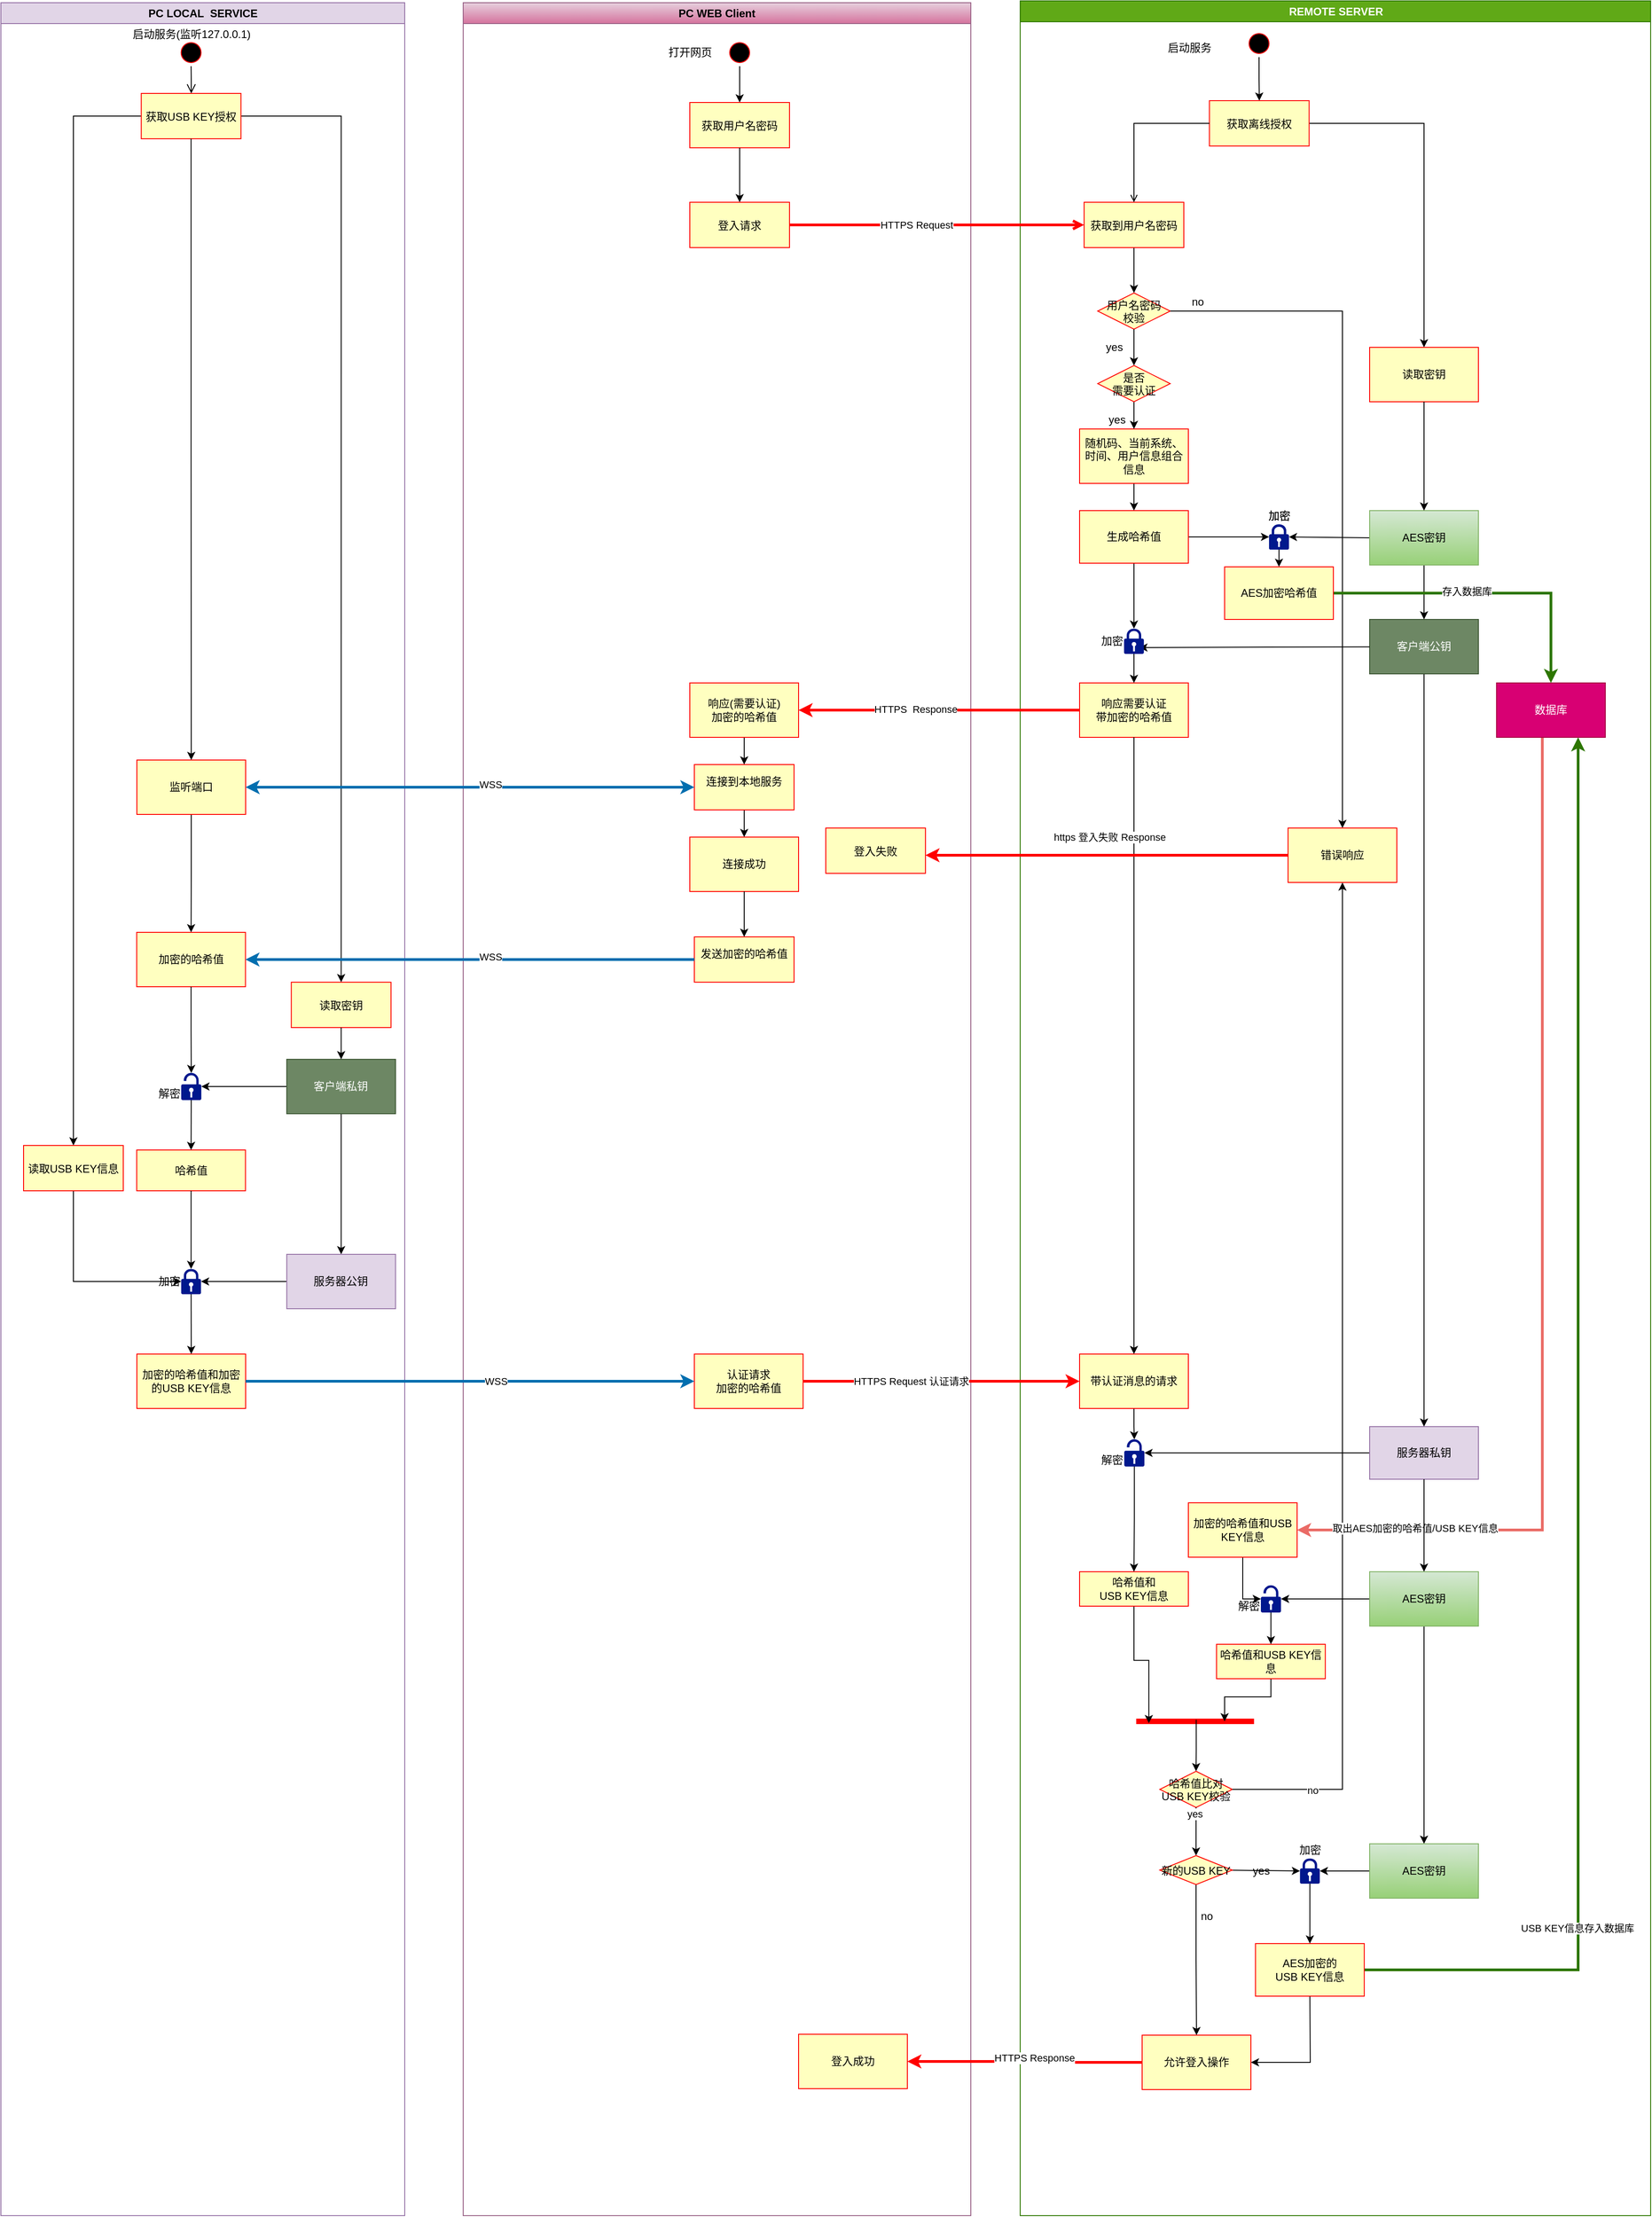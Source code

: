 <mxfile version="14.0.5" type="github">
  <diagram id="prtHgNgQTEPvFCAcTncT" name="Page-1">
    <mxGraphModel dx="2048" dy="633" grid="1" gridSize="10" guides="1" tooltips="1" connect="1" arrows="1" fold="1" page="1" pageScale="1" pageWidth="827" pageHeight="1169" math="0" shadow="0">
      <root>
        <mxCell id="0" />
        <mxCell id="1" parent="0" />
        <mxCell id="YHIsjGvz4RUyZ8e7DIo2-1" value="PC WEB Client" style="swimlane;whiteSpace=wrap;fillColor=#e6d0de;strokeColor=#996185;labelPosition=center;verticalLabelPosition=middle;align=center;verticalAlign=middle;gradientColor=#d5739d;" vertex="1" parent="1">
          <mxGeometry x="-170" y="130" width="560" height="2440" as="geometry" />
        </mxCell>
        <mxCell id="YHIsjGvz4RUyZ8e7DIo2-126" style="edgeStyle=orthogonalEdgeStyle;rounded=0;orthogonalLoop=1;jettySize=auto;html=1;exitX=0.5;exitY=1;exitDx=0;exitDy=0;entryX=0.5;entryY=0;entryDx=0;entryDy=0;" edge="1" parent="YHIsjGvz4RUyZ8e7DIo2-1" source="YHIsjGvz4RUyZ8e7DIo2-2" target="YHIsjGvz4RUyZ8e7DIo2-14">
          <mxGeometry relative="1" as="geometry" />
        </mxCell>
        <mxCell id="YHIsjGvz4RUyZ8e7DIo2-2" value="" style="ellipse;shape=startState;fillColor=#000000;strokeColor=#ff0000;" vertex="1" parent="YHIsjGvz4RUyZ8e7DIo2-1">
          <mxGeometry x="290" y="40" width="30" height="30" as="geometry" />
        </mxCell>
        <mxCell id="YHIsjGvz4RUyZ8e7DIo2-277" style="edgeStyle=orthogonalEdgeStyle;rounded=0;orthogonalLoop=1;jettySize=auto;html=1;exitX=0.5;exitY=1;exitDx=0;exitDy=0;entryX=0.5;entryY=0;entryDx=0;entryDy=0;shadow=0;startArrow=none;startFill=0;fontColor=none;" edge="1" parent="YHIsjGvz4RUyZ8e7DIo2-1" source="YHIsjGvz4RUyZ8e7DIo2-5" target="YHIsjGvz4RUyZ8e7DIo2-276">
          <mxGeometry relative="1" as="geometry" />
        </mxCell>
        <mxCell id="YHIsjGvz4RUyZ8e7DIo2-5" value="连接到本地服务&#xa;" style="fillColor=#FFFFC0;strokeColor=#FF0000;" vertex="1" parent="YHIsjGvz4RUyZ8e7DIo2-1">
          <mxGeometry x="255" y="840" width="110" height="50" as="geometry" />
        </mxCell>
        <mxCell id="YHIsjGvz4RUyZ8e7DIo2-10" value="打开网页" style="text;html=1;align=center;verticalAlign=middle;resizable=0;points=[];autosize=1;" vertex="1" parent="YHIsjGvz4RUyZ8e7DIo2-1">
          <mxGeometry x="220" y="45" width="60" height="20" as="geometry" />
        </mxCell>
        <mxCell id="YHIsjGvz4RUyZ8e7DIo2-14" value="获取用户名密码" style="fillColor=#FFFFC0;strokeColor=#FF0000;" vertex="1" parent="YHIsjGvz4RUyZ8e7DIo2-1">
          <mxGeometry x="250" y="110" width="110" height="50" as="geometry" />
        </mxCell>
        <mxCell id="YHIsjGvz4RUyZ8e7DIo2-15" style="edgeStyle=orthogonalEdgeStyle;rounded=0;orthogonalLoop=1;jettySize=auto;html=1;entryX=0.5;entryY=0;entryDx=0;entryDy=0;startArrow=none;startFill=0;exitX=0.5;exitY=1;exitDx=0;exitDy=0;" edge="1" parent="YHIsjGvz4RUyZ8e7DIo2-1" source="YHIsjGvz4RUyZ8e7DIo2-14" target="YHIsjGvz4RUyZ8e7DIo2-17">
          <mxGeometry relative="1" as="geometry">
            <mxPoint x="305" y="250" as="sourcePoint" />
          </mxGeometry>
        </mxCell>
        <mxCell id="YHIsjGvz4RUyZ8e7DIo2-17" value="登入请求" style="fillColor=#FFFFC0;strokeColor=#FF0000;" vertex="1" parent="YHIsjGvz4RUyZ8e7DIo2-1">
          <mxGeometry x="250" y="220" width="110" height="50" as="geometry" />
        </mxCell>
        <mxCell id="YHIsjGvz4RUyZ8e7DIo2-19" value="登入失败" style="fillColor=#FFFFC0;strokeColor=#FF0000;" vertex="1" parent="YHIsjGvz4RUyZ8e7DIo2-1">
          <mxGeometry x="400" y="910" width="110" height="50" as="geometry" />
        </mxCell>
        <mxCell id="YHIsjGvz4RUyZ8e7DIo2-221" style="edgeStyle=orthogonalEdgeStyle;rounded=0;orthogonalLoop=1;jettySize=auto;html=1;entryX=0.5;entryY=0;entryDx=0;entryDy=0;shadow=0;fontColor=none;" edge="1" parent="YHIsjGvz4RUyZ8e7DIo2-1" source="YHIsjGvz4RUyZ8e7DIo2-20" target="YHIsjGvz4RUyZ8e7DIo2-5">
          <mxGeometry relative="1" as="geometry" />
        </mxCell>
        <mxCell id="YHIsjGvz4RUyZ8e7DIo2-20" value="响应(需要认证)&lt;br&gt;加密的哈希值" style="whiteSpace=wrap;html=1;strokeColor=#ff0000;fillColor=#ffffc0;" vertex="1" parent="YHIsjGvz4RUyZ8e7DIo2-1">
          <mxGeometry x="250" y="750" width="120" height="60" as="geometry" />
        </mxCell>
        <mxCell id="YHIsjGvz4RUyZ8e7DIo2-21" value="认证请求&lt;br&gt;加密的哈希值" style="whiteSpace=wrap;html=1;strokeColor=#ff0000;fillColor=#ffffc0;" vertex="1" parent="YHIsjGvz4RUyZ8e7DIo2-1">
          <mxGeometry x="255" y="1490" width="120" height="60" as="geometry" />
        </mxCell>
        <mxCell id="YHIsjGvz4RUyZ8e7DIo2-276" value="连接成功" style="whiteSpace=wrap;html=1;strokeColor=#ff0000;fillColor=#ffffc0;" vertex="1" parent="YHIsjGvz4RUyZ8e7DIo2-1">
          <mxGeometry x="250.0" y="920" width="120" height="60" as="geometry" />
        </mxCell>
        <mxCell id="YHIsjGvz4RUyZ8e7DIo2-67" value="登入成功" style="whiteSpace=wrap;html=1;strokeColor=#ff0000;fillColor=#ffffc0;" vertex="1" parent="YHIsjGvz4RUyZ8e7DIo2-1">
          <mxGeometry x="370" y="2240" width="120" height="60" as="geometry" />
        </mxCell>
        <mxCell id="YHIsjGvz4RUyZ8e7DIo2-23" value="REMOTE SERVER" style="swimlane;whiteSpace=wrap;fillColor=#60a917;strokeColor=#2D7600;fontColor=#ffffff;" vertex="1" parent="1">
          <mxGeometry x="444.5" y="128" width="695.5" height="2442" as="geometry" />
        </mxCell>
        <mxCell id="YHIsjGvz4RUyZ8e7DIo2-226" style="edgeStyle=orthogonalEdgeStyle;rounded=0;orthogonalLoop=1;jettySize=auto;html=1;shadow=0;fontColor=none;" edge="1" parent="YHIsjGvz4RUyZ8e7DIo2-23" source="YHIsjGvz4RUyZ8e7DIo2-24" target="YHIsjGvz4RUyZ8e7DIo2-27">
          <mxGeometry relative="1" as="geometry" />
        </mxCell>
        <mxCell id="YHIsjGvz4RUyZ8e7DIo2-24" value="" style="ellipse;shape=startState;fillColor=#000000;strokeColor=#ff0000;" vertex="1" parent="YHIsjGvz4RUyZ8e7DIo2-23">
          <mxGeometry x="248.5" y="32" width="30" height="30" as="geometry" />
        </mxCell>
        <mxCell id="YHIsjGvz4RUyZ8e7DIo2-26" style="edgeStyle=orthogonalEdgeStyle;rounded=0;orthogonalLoop=1;jettySize=auto;html=1;entryX=0.5;entryY=0;entryDx=0;entryDy=0;startArrow=none;startFill=0;" edge="1" parent="YHIsjGvz4RUyZ8e7DIo2-23" source="YHIsjGvz4RUyZ8e7DIo2-27" target="YHIsjGvz4RUyZ8e7DIo2-49">
          <mxGeometry relative="1" as="geometry" />
        </mxCell>
        <mxCell id="YHIsjGvz4RUyZ8e7DIo2-27" value="获取离线授权" style="fillColor=#FFFFC0;strokeColor=#FF0000;" vertex="1" parent="YHIsjGvz4RUyZ8e7DIo2-23">
          <mxGeometry x="208.75" y="110" width="110" height="50" as="geometry" />
        </mxCell>
        <mxCell id="YHIsjGvz4RUyZ8e7DIo2-28" style="edgeStyle=orthogonalEdgeStyle;rounded=0;orthogonalLoop=1;jettySize=auto;html=1;exitX=0.5;exitY=1;exitDx=0;exitDy=0;entryX=0.5;entryY=0;entryDx=0;entryDy=0;" edge="1" parent="YHIsjGvz4RUyZ8e7DIo2-23" source="YHIsjGvz4RUyZ8e7DIo2-29" target="YHIsjGvz4RUyZ8e7DIo2-31">
          <mxGeometry relative="1" as="geometry" />
        </mxCell>
        <mxCell id="YHIsjGvz4RUyZ8e7DIo2-29" value="获取到用户名密码" style="fillColor=#FFFFC0;strokeColor=#FF0000;" vertex="1" parent="YHIsjGvz4RUyZ8e7DIo2-23">
          <mxGeometry x="70.5" y="222" width="110" height="50" as="geometry" />
        </mxCell>
        <mxCell id="YHIsjGvz4RUyZ8e7DIo2-30" value="" style="endArrow=open;endFill=1;rounded=0;edgeStyle=orthogonalEdgeStyle;" edge="1" parent="YHIsjGvz4RUyZ8e7DIo2-23" source="YHIsjGvz4RUyZ8e7DIo2-27" target="YHIsjGvz4RUyZ8e7DIo2-29">
          <mxGeometry relative="1" as="geometry" />
        </mxCell>
        <mxCell id="YHIsjGvz4RUyZ8e7DIo2-31" value="用户名密码&#xa;校验" style="rhombus;fillColor=#ffffc0;strokeColor=#ff0000;" vertex="1" parent="YHIsjGvz4RUyZ8e7DIo2-23">
          <mxGeometry x="85.5" y="322" width="80" height="40" as="geometry" />
        </mxCell>
        <mxCell id="YHIsjGvz4RUyZ8e7DIo2-283" style="edgeStyle=orthogonalEdgeStyle;rounded=0;orthogonalLoop=1;jettySize=auto;html=1;entryX=1;entryY=0.5;entryDx=0;entryDy=0;entryPerimeter=0;shadow=0;startArrow=none;startFill=0;fontColor=none;" edge="1" parent="YHIsjGvz4RUyZ8e7DIo2-23" source="YHIsjGvz4RUyZ8e7DIo2-33" target="YHIsjGvz4RUyZ8e7DIo2-158">
          <mxGeometry relative="1" as="geometry" />
        </mxCell>
        <mxCell id="YHIsjGvz4RUyZ8e7DIo2-317" style="edgeStyle=none;rounded=0;orthogonalLoop=1;jettySize=auto;html=1;entryX=0.5;entryY=0;entryDx=0;entryDy=0;shadow=0;" edge="1" parent="YHIsjGvz4RUyZ8e7DIo2-23" source="YHIsjGvz4RUyZ8e7DIo2-391" target="YHIsjGvz4RUyZ8e7DIo2-314">
          <mxGeometry relative="1" as="geometry" />
        </mxCell>
        <mxCell id="YHIsjGvz4RUyZ8e7DIo2-33" value="服务器私钥" style="whiteSpace=wrap;html=1;fillColor=#e1d5e7;strokeColor=#9673a6;" vertex="1" parent="YHIsjGvz4RUyZ8e7DIo2-23">
          <mxGeometry x="385.5" y="1572" width="120" height="58" as="geometry" />
        </mxCell>
        <mxCell id="YHIsjGvz4RUyZ8e7DIo2-35" value="" style="edgeStyle=orthogonalEdgeStyle;rounded=0;orthogonalLoop=1;jettySize=auto;html=1;" edge="1" parent="YHIsjGvz4RUyZ8e7DIo2-23" source="YHIsjGvz4RUyZ8e7DIo2-31" target="YHIsjGvz4RUyZ8e7DIo2-69">
          <mxGeometry relative="1" as="geometry" />
        </mxCell>
        <mxCell id="YHIsjGvz4RUyZ8e7DIo2-36" value="no" style="text;html=1;align=center;verticalAlign=middle;resizable=0;points=[];autosize=1;" vertex="1" parent="YHIsjGvz4RUyZ8e7DIo2-23">
          <mxGeometry x="180.5" y="322" width="30" height="20" as="geometry" />
        </mxCell>
        <mxCell id="YHIsjGvz4RUyZ8e7DIo2-38" value="yes" style="text;html=1;align=center;verticalAlign=middle;resizable=0;points=[];autosize=1;" vertex="1" parent="YHIsjGvz4RUyZ8e7DIo2-23">
          <mxGeometry x="88.5" y="372" width="30" height="20" as="geometry" />
        </mxCell>
        <mxCell id="YHIsjGvz4RUyZ8e7DIo2-40" value="" style="edgeStyle=orthogonalEdgeStyle;rounded=0;orthogonalLoop=1;jettySize=auto;html=1;" edge="1" parent="YHIsjGvz4RUyZ8e7DIo2-23" source="YHIsjGvz4RUyZ8e7DIo2-31" target="YHIsjGvz4RUyZ8e7DIo2-163">
          <mxGeometry relative="1" as="geometry">
            <mxPoint x="573" y="978" as="sourcePoint" />
            <mxPoint x="126" y="402" as="targetPoint" />
          </mxGeometry>
        </mxCell>
        <mxCell id="YHIsjGvz4RUyZ8e7DIo2-42" style="edgeStyle=orthogonalEdgeStyle;rounded=0;orthogonalLoop=1;jettySize=auto;html=1;entryX=0.5;entryY=0;entryDx=0;entryDy=0;startArrow=none;startFill=0;" edge="1" parent="YHIsjGvz4RUyZ8e7DIo2-23" source="YHIsjGvz4RUyZ8e7DIo2-43" target="YHIsjGvz4RUyZ8e7DIo2-128">
          <mxGeometry relative="1" as="geometry">
            <mxPoint x="104.48" y="1094.12" as="targetPoint" />
          </mxGeometry>
        </mxCell>
        <mxCell id="YHIsjGvz4RUyZ8e7DIo2-43" value="随机码、当前系统、时间、用户信息组合信息" style="whiteSpace=wrap;html=1;strokeColor=#ff0000;fillColor=#ffffc0;" vertex="1" parent="YHIsjGvz4RUyZ8e7DIo2-23">
          <mxGeometry x="65.5" y="472" width="120" height="60" as="geometry" />
        </mxCell>
        <mxCell id="YHIsjGvz4RUyZ8e7DIo2-48" style="edgeStyle=orthogonalEdgeStyle;rounded=0;orthogonalLoop=1;jettySize=auto;html=1;startArrow=none;startFill=0;" edge="1" parent="YHIsjGvz4RUyZ8e7DIo2-23" source="YHIsjGvz4RUyZ8e7DIo2-130" target="YHIsjGvz4RUyZ8e7DIo2-33">
          <mxGeometry relative="1" as="geometry" />
        </mxCell>
        <mxCell id="YHIsjGvz4RUyZ8e7DIo2-49" value="读取密钥" style="whiteSpace=wrap;html=1;strokeColor=#ff0000;fillColor=#ffffc0;" vertex="1" parent="YHIsjGvz4RUyZ8e7DIo2-23">
          <mxGeometry x="385.5" y="382" width="120" height="60" as="geometry" />
        </mxCell>
        <mxCell id="YHIsjGvz4RUyZ8e7DIo2-62" value="" style="shape=line;strokeWidth=6;strokeColor=#ff0000;rotation=90;direction=south;" vertex="1" parent="YHIsjGvz4RUyZ8e7DIo2-23">
          <mxGeometry x="185.5" y="1832" width="15" height="130" as="geometry" />
        </mxCell>
        <mxCell id="YHIsjGvz4RUyZ8e7DIo2-63" style="edgeStyle=orthogonalEdgeStyle;rounded=0;orthogonalLoop=1;jettySize=auto;html=1;entryX=0.5;entryY=0;entryDx=0;entryDy=0;startArrow=none;startFill=0;exitX=0.491;exitY=0.614;exitDx=0;exitDy=0;exitPerimeter=0;" edge="1" parent="YHIsjGvz4RUyZ8e7DIo2-23" source="YHIsjGvz4RUyZ8e7DIo2-62" target="YHIsjGvz4RUyZ8e7DIo2-64">
          <mxGeometry relative="1" as="geometry" />
        </mxCell>
        <mxCell id="YHIsjGvz4RUyZ8e7DIo2-64" value="哈希值比对&#xa;USB KEY校验" style="rhombus;fillColor=#ffffc0;strokeColor=#ff0000;" vertex="1" parent="YHIsjGvz4RUyZ8e7DIo2-23">
          <mxGeometry x="154" y="1952" width="80" height="40" as="geometry" />
        </mxCell>
        <mxCell id="YHIsjGvz4RUyZ8e7DIo2-65" value="" style="edgeStyle=orthogonalEdgeStyle;rounded=0;orthogonalLoop=1;jettySize=auto;html=1;startArrow=none;startFill=0;" edge="1" parent="YHIsjGvz4RUyZ8e7DIo2-23" source="YHIsjGvz4RUyZ8e7DIo2-64" target="YHIsjGvz4RUyZ8e7DIo2-400">
          <mxGeometry relative="1" as="geometry">
            <mxPoint x="194" y="2043" as="targetPoint" />
          </mxGeometry>
        </mxCell>
        <mxCell id="YHIsjGvz4RUyZ8e7DIo2-297" value="yes" style="edgeLabel;html=1;align=center;verticalAlign=middle;resizable=0;points=[];fontColor=none;" vertex="1" connectable="0" parent="YHIsjGvz4RUyZ8e7DIo2-65">
          <mxGeometry x="-0.724" y="-2" relative="1" as="geometry">
            <mxPoint y="-1" as="offset" />
          </mxGeometry>
        </mxCell>
        <mxCell id="YHIsjGvz4RUyZ8e7DIo2-299" style="edgeStyle=orthogonalEdgeStyle;rounded=0;orthogonalLoop=1;jettySize=auto;html=1;entryX=0.75;entryY=1;entryDx=0;entryDy=0;shadow=0;startArrow=none;startFill=0;strokeColor=#2D7600;strokeWidth=3;fontColor=none;fillColor=#60a917;exitX=1;exitY=0.5;exitDx=0;exitDy=0;" edge="1" parent="YHIsjGvz4RUyZ8e7DIo2-23" source="YHIsjGvz4RUyZ8e7DIo2-315" target="YHIsjGvz4RUyZ8e7DIo2-289">
          <mxGeometry relative="1" as="geometry">
            <mxPoint x="455.5" y="2002" as="sourcePoint" />
          </mxGeometry>
        </mxCell>
        <mxCell id="YHIsjGvz4RUyZ8e7DIo2-300" value="USB KEY信息存入数据库" style="edgeLabel;html=1;align=center;verticalAlign=middle;resizable=0;points=[];fontColor=none;" vertex="1" connectable="0" parent="YHIsjGvz4RUyZ8e7DIo2-299">
          <mxGeometry x="-0.646" y="1" relative="1" as="geometry">
            <mxPoint as="offset" />
          </mxGeometry>
        </mxCell>
        <mxCell id="YHIsjGvz4RUyZ8e7DIo2-66" value="允许登入操作" style="whiteSpace=wrap;html=1;strokeColor=#ff0000;fillColor=#ffffc0;" vertex="1" parent="YHIsjGvz4RUyZ8e7DIo2-23">
          <mxGeometry x="134.5" y="2243" width="120" height="60" as="geometry" />
        </mxCell>
        <mxCell id="YHIsjGvz4RUyZ8e7DIo2-68" style="edgeStyle=orthogonalEdgeStyle;rounded=0;orthogonalLoop=1;jettySize=auto;html=1;entryX=0.5;entryY=1;entryDx=0;entryDy=0;startArrow=none;startFill=0;exitX=1;exitY=0.5;exitDx=0;exitDy=0;" edge="1" parent="YHIsjGvz4RUyZ8e7DIo2-23" source="YHIsjGvz4RUyZ8e7DIo2-64" target="YHIsjGvz4RUyZ8e7DIo2-69">
          <mxGeometry relative="1" as="geometry" />
        </mxCell>
        <mxCell id="YHIsjGvz4RUyZ8e7DIo2-296" value="no" style="edgeLabel;html=1;align=center;verticalAlign=middle;resizable=0;points=[];fontColor=none;" vertex="1" connectable="0" parent="YHIsjGvz4RUyZ8e7DIo2-68">
          <mxGeometry x="-0.844" y="-1" relative="1" as="geometry">
            <mxPoint x="1" as="offset" />
          </mxGeometry>
        </mxCell>
        <mxCell id="YHIsjGvz4RUyZ8e7DIo2-69" value="错误响应" style="whiteSpace=wrap;html=1;strokeColor=#ff0000;fillColor=#ffffc0;" vertex="1" parent="YHIsjGvz4RUyZ8e7DIo2-23">
          <mxGeometry x="295.5" y="912" width="120" height="60" as="geometry" />
        </mxCell>
        <mxCell id="YHIsjGvz4RUyZ8e7DIo2-133" style="edgeStyle=orthogonalEdgeStyle;rounded=0;orthogonalLoop=1;jettySize=auto;html=1;exitX=0.5;exitY=1;exitDx=0;exitDy=0;entryX=0.5;entryY=0.005;entryDx=0;entryDy=0;entryPerimeter=0;" edge="1" parent="YHIsjGvz4RUyZ8e7DIo2-23" source="YHIsjGvz4RUyZ8e7DIo2-128" target="YHIsjGvz4RUyZ8e7DIo2-159">
          <mxGeometry relative="1" as="geometry">
            <mxPoint x="125.5" y="632" as="targetPoint" />
          </mxGeometry>
        </mxCell>
        <mxCell id="YHIsjGvz4RUyZ8e7DIo2-307" style="edgeStyle=none;rounded=0;orthogonalLoop=1;jettySize=auto;html=1;exitX=1;exitY=0.5;exitDx=0;exitDy=0;entryX=0;entryY=0.5;entryDx=0;entryDy=0;entryPerimeter=0;shadow=0;" edge="1" parent="YHIsjGvz4RUyZ8e7DIo2-23" source="YHIsjGvz4RUyZ8e7DIo2-128" target="YHIsjGvz4RUyZ8e7DIo2-305">
          <mxGeometry relative="1" as="geometry" />
        </mxCell>
        <mxCell id="YHIsjGvz4RUyZ8e7DIo2-128" value="生成哈希值" style="whiteSpace=wrap;html=1;strokeColor=#ff0000;fillColor=#ffffc0;" vertex="1" parent="YHIsjGvz4RUyZ8e7DIo2-23">
          <mxGeometry x="65.5" y="562" width="120" height="58" as="geometry" />
        </mxCell>
        <mxCell id="YHIsjGvz4RUyZ8e7DIo2-129" value="响应需要认证&lt;br&gt;带加密的哈希值" style="whiteSpace=wrap;html=1;strokeColor=#ff0000;fillColor=#ffffc0;" vertex="1" parent="YHIsjGvz4RUyZ8e7DIo2-23">
          <mxGeometry x="65.5" y="752" width="120" height="60" as="geometry" />
        </mxCell>
        <mxCell id="YHIsjGvz4RUyZ8e7DIo2-130" value="客户端公钥" style="whiteSpace=wrap;html=1;strokeColor=#3A5431;fillColor=#6d8764;fontColor=#ffffff;" vertex="1" parent="YHIsjGvz4RUyZ8e7DIo2-23">
          <mxGeometry x="385.5" y="682" width="120" height="60" as="geometry" />
        </mxCell>
        <mxCell id="YHIsjGvz4RUyZ8e7DIo2-131" style="edgeStyle=orthogonalEdgeStyle;rounded=0;orthogonalLoop=1;jettySize=auto;html=1;startArrow=none;startFill=0;" edge="1" parent="YHIsjGvz4RUyZ8e7DIo2-23" source="YHIsjGvz4RUyZ8e7DIo2-303" target="YHIsjGvz4RUyZ8e7DIo2-130">
          <mxGeometry relative="1" as="geometry">
            <mxPoint x="800.5" y="570" as="sourcePoint" />
            <mxPoint x="800.5" y="1130" as="targetPoint" />
          </mxGeometry>
        </mxCell>
        <mxCell id="YHIsjGvz4RUyZ8e7DIo2-146" style="edgeStyle=none;rounded=0;orthogonalLoop=1;jettySize=auto;html=1;entryX=0.5;entryY=0;entryDx=0;entryDy=0;shadow=0;" edge="1" parent="YHIsjGvz4RUyZ8e7DIo2-23" source="YHIsjGvz4RUyZ8e7DIo2-159" target="YHIsjGvz4RUyZ8e7DIo2-129">
          <mxGeometry relative="1" as="geometry">
            <mxPoint x="125.5" y="662" as="sourcePoint" />
          </mxGeometry>
        </mxCell>
        <mxCell id="YHIsjGvz4RUyZ8e7DIo2-134" style="rounded=0;orthogonalLoop=1;jettySize=auto;html=1;entryX=0.77;entryY=0.75;entryDx=0;entryDy=0;entryPerimeter=0;" edge="1" parent="YHIsjGvz4RUyZ8e7DIo2-23" source="YHIsjGvz4RUyZ8e7DIo2-130" target="YHIsjGvz4RUyZ8e7DIo2-159">
          <mxGeometry relative="1" as="geometry">
            <mxPoint x="140.5" y="647" as="targetPoint" />
          </mxGeometry>
        </mxCell>
        <mxCell id="YHIsjGvz4RUyZ8e7DIo2-159" value="加密" style="aspect=fixed;pointerEvents=1;shadow=0;dashed=0;html=1;strokeColor=none;labelPosition=left;verticalLabelPosition=middle;verticalAlign=middle;align=right;fillColor=#00188D;shape=mxgraph.mscae.enterprise.lock" vertex="1" parent="YHIsjGvz4RUyZ8e7DIo2-23">
          <mxGeometry x="114.58" y="692" width="21.84" height="28" as="geometry" />
        </mxCell>
        <mxCell id="YHIsjGvz4RUyZ8e7DIo2-164" style="edgeStyle=none;rounded=0;orthogonalLoop=1;jettySize=auto;html=1;entryX=0.5;entryY=0;entryDx=0;entryDy=0;shadow=0;fontColor=none;" edge="1" parent="YHIsjGvz4RUyZ8e7DIo2-23" source="YHIsjGvz4RUyZ8e7DIo2-163" target="YHIsjGvz4RUyZ8e7DIo2-43">
          <mxGeometry relative="1" as="geometry" />
        </mxCell>
        <mxCell id="YHIsjGvz4RUyZ8e7DIo2-163" value="是否&#xa;需要认证" style="rhombus;fillColor=#ffffc0;strokeColor=#ff0000;" vertex="1" parent="YHIsjGvz4RUyZ8e7DIo2-23">
          <mxGeometry x="85.5" y="402" width="80" height="40" as="geometry" />
        </mxCell>
        <mxCell id="YHIsjGvz4RUyZ8e7DIo2-396" style="edgeStyle=orthogonalEdgeStyle;rounded=0;orthogonalLoop=1;jettySize=auto;html=1;entryX=0.5;entryY=0.005;entryDx=0;entryDy=0;entryPerimeter=0;shadow=0;" edge="1" parent="YHIsjGvz4RUyZ8e7DIo2-23" source="YHIsjGvz4RUyZ8e7DIo2-280" target="YHIsjGvz4RUyZ8e7DIo2-158">
          <mxGeometry relative="1" as="geometry" />
        </mxCell>
        <mxCell id="YHIsjGvz4RUyZ8e7DIo2-280" value="带认证消息的请求" style="whiteSpace=wrap;html=1;strokeColor=#ff0000;fillColor=#ffffc0;" vertex="1" parent="YHIsjGvz4RUyZ8e7DIo2-23">
          <mxGeometry x="65.5" y="1492" width="120" height="60" as="geometry" />
        </mxCell>
        <mxCell id="YHIsjGvz4RUyZ8e7DIo2-281" value="" style="edgeStyle=orthogonalEdgeStyle;rounded=0;orthogonalLoop=1;jettySize=auto;html=1;shadow=0;startArrow=none;startFill=0;fontColor=none;" edge="1" parent="YHIsjGvz4RUyZ8e7DIo2-23" source="YHIsjGvz4RUyZ8e7DIo2-129" target="YHIsjGvz4RUyZ8e7DIo2-280">
          <mxGeometry relative="1" as="geometry" />
        </mxCell>
        <mxCell id="YHIsjGvz4RUyZ8e7DIo2-158" value="&lt;br&gt;解密" style="aspect=fixed;pointerEvents=1;shadow=0;dashed=0;html=1;strokeColor=none;labelPosition=left;verticalLabelPosition=middle;verticalAlign=middle;align=right;fillColor=#00188D;shape=mxgraph.mscae.enterprise.lock_unlocked" vertex="1" parent="YHIsjGvz4RUyZ8e7DIo2-23">
          <mxGeometry x="114.8" y="1586" width="22.2" height="30" as="geometry" />
        </mxCell>
        <mxCell id="YHIsjGvz4RUyZ8e7DIo2-294" style="edgeStyle=orthogonalEdgeStyle;rounded=0;orthogonalLoop=1;jettySize=auto;html=1;entryX=0.893;entryY=0.367;entryDx=0;entryDy=0;entryPerimeter=0;shadow=0;startArrow=none;startFill=0;strokeWidth=1;fontColor=none;" edge="1" parent="YHIsjGvz4RUyZ8e7DIo2-23" source="YHIsjGvz4RUyZ8e7DIo2-287" target="YHIsjGvz4RUyZ8e7DIo2-62">
          <mxGeometry relative="1" as="geometry" />
        </mxCell>
        <mxCell id="YHIsjGvz4RUyZ8e7DIo2-287" value="哈希值和&lt;br&gt;USB KEY信息" style="whiteSpace=wrap;html=1;strokeColor=#ff0000;fillColor=#ffffc0;" vertex="1" parent="YHIsjGvz4RUyZ8e7DIo2-23">
          <mxGeometry x="65.5" y="1732" width="120" height="38" as="geometry" />
        </mxCell>
        <mxCell id="YHIsjGvz4RUyZ8e7DIo2-286" value="" style="edgeStyle=orthogonalEdgeStyle;rounded=0;orthogonalLoop=1;jettySize=auto;html=1;shadow=0;startArrow=none;startFill=0;fontColor=none;entryX=0.5;entryY=0;entryDx=0;entryDy=0;" edge="1" parent="YHIsjGvz4RUyZ8e7DIo2-23" source="YHIsjGvz4RUyZ8e7DIo2-158" target="YHIsjGvz4RUyZ8e7DIo2-287">
          <mxGeometry relative="1" as="geometry">
            <mxPoint x="132.4" y="1751" as="targetPoint" />
          </mxGeometry>
        </mxCell>
        <mxCell id="YHIsjGvz4RUyZ8e7DIo2-292" style="edgeStyle=elbowEdgeStyle;rounded=0;orthogonalLoop=1;jettySize=auto;html=1;shadow=0;startArrow=none;startFill=0;strokeColor=#EA6B66;strokeWidth=3;fontColor=none;entryX=1;entryY=0.5;entryDx=0;entryDy=0;" edge="1" parent="YHIsjGvz4RUyZ8e7DIo2-23" source="YHIsjGvz4RUyZ8e7DIo2-289" target="YHIsjGvz4RUyZ8e7DIo2-59">
          <mxGeometry relative="1" as="geometry">
            <mxPoint x="355.5" y="1686" as="targetPoint" />
            <Array as="points">
              <mxPoint x="576" y="1232" />
            </Array>
          </mxGeometry>
        </mxCell>
        <mxCell id="YHIsjGvz4RUyZ8e7DIo2-293" value="取出AES加密的哈希值/USB KEY信息" style="edgeLabel;html=1;align=center;verticalAlign=middle;resizable=0;points=[];fontColor=none;" vertex="1" connectable="0" parent="YHIsjGvz4RUyZ8e7DIo2-292">
          <mxGeometry x="0.774" y="-2" relative="1" as="geometry">
            <mxPoint as="offset" />
          </mxGeometry>
        </mxCell>
        <mxCell id="YHIsjGvz4RUyZ8e7DIo2-289" value="数据库" style="whiteSpace=wrap;html=1;strokeColor=#A50040;fillColor=#d80073;fontColor=#ffffff;" vertex="1" parent="YHIsjGvz4RUyZ8e7DIo2-23">
          <mxGeometry x="525.5" y="752" width="120" height="60" as="geometry" />
        </mxCell>
        <mxCell id="YHIsjGvz4RUyZ8e7DIo2-288" style="edgeStyle=orthogonalEdgeStyle;rounded=0;orthogonalLoop=1;jettySize=auto;html=1;shadow=0;startArrow=none;startFill=0;fontColor=none;strokeWidth=3;strokeColor=#2D7600;fillColor=#60a917;entryX=0.5;entryY=0;entryDx=0;entryDy=0;exitX=1;exitY=0.5;exitDx=0;exitDy=0;" edge="1" parent="YHIsjGvz4RUyZ8e7DIo2-23" source="YHIsjGvz4RUyZ8e7DIo2-301" target="YHIsjGvz4RUyZ8e7DIo2-289">
          <mxGeometry relative="1" as="geometry">
            <mxPoint x="525.5" y="782" as="targetPoint" />
            <mxPoint x="535.5" y="621" as="sourcePoint" />
          </mxGeometry>
        </mxCell>
        <mxCell id="YHIsjGvz4RUyZ8e7DIo2-290" value="存入数据库" style="edgeLabel;html=1;align=center;verticalAlign=middle;resizable=0;points=[];fontColor=none;" vertex="1" connectable="0" parent="YHIsjGvz4RUyZ8e7DIo2-288">
          <mxGeometry x="-0.135" y="2" relative="1" as="geometry">
            <mxPoint as="offset" />
          </mxGeometry>
        </mxCell>
        <mxCell id="YHIsjGvz4RUyZ8e7DIo2-295" style="edgeStyle=orthogonalEdgeStyle;rounded=0;orthogonalLoop=1;jettySize=auto;html=1;exitX=0.5;exitY=1;exitDx=0;exitDy=0;entryX=0;entryY=0.5;entryDx=0;entryDy=0;entryPerimeter=0;shadow=0;startArrow=none;startFill=0;strokeColor=#000000;strokeWidth=1;fontColor=none;" edge="1" parent="YHIsjGvz4RUyZ8e7DIo2-23" source="YHIsjGvz4RUyZ8e7DIo2-59" target="YHIsjGvz4RUyZ8e7DIo2-393">
          <mxGeometry relative="1" as="geometry" />
        </mxCell>
        <mxCell id="YHIsjGvz4RUyZ8e7DIo2-59" value="加密的哈希值和USB KEY信息" style="whiteSpace=wrap;html=1;strokeColor=#ff0000;fillColor=#ffffc0;" vertex="1" parent="YHIsjGvz4RUyZ8e7DIo2-23">
          <mxGeometry x="185.5" y="1656" width="120" height="60" as="geometry" />
        </mxCell>
        <mxCell id="YHIsjGvz4RUyZ8e7DIo2-301" value="AES加密哈希值" style="whiteSpace=wrap;html=1;strokeColor=#ff0000;fillColor=#ffffc0;" vertex="1" parent="YHIsjGvz4RUyZ8e7DIo2-23">
          <mxGeometry x="225.5" y="624" width="120" height="58" as="geometry" />
        </mxCell>
        <mxCell id="YHIsjGvz4RUyZ8e7DIo2-308" style="edgeStyle=none;rounded=0;orthogonalLoop=1;jettySize=auto;html=1;exitX=0;exitY=0.5;exitDx=0;exitDy=0;entryX=1;entryY=0.5;entryDx=0;entryDy=0;entryPerimeter=0;shadow=0;" edge="1" parent="YHIsjGvz4RUyZ8e7DIo2-23" source="YHIsjGvz4RUyZ8e7DIo2-303" target="YHIsjGvz4RUyZ8e7DIo2-305">
          <mxGeometry relative="1" as="geometry" />
        </mxCell>
        <mxCell id="YHIsjGvz4RUyZ8e7DIo2-303" value="AES密钥" style="whiteSpace=wrap;html=1;strokeColor=#82b366;fillColor=#d5e8d4;gradientColor=#97d077;" vertex="1" parent="YHIsjGvz4RUyZ8e7DIo2-23">
          <mxGeometry x="385.5" y="562" width="120" height="60" as="geometry" />
        </mxCell>
        <mxCell id="YHIsjGvz4RUyZ8e7DIo2-304" style="edgeStyle=orthogonalEdgeStyle;rounded=0;orthogonalLoop=1;jettySize=auto;html=1;startArrow=none;startFill=0;" edge="1" parent="YHIsjGvz4RUyZ8e7DIo2-23" source="YHIsjGvz4RUyZ8e7DIo2-49" target="YHIsjGvz4RUyZ8e7DIo2-303">
          <mxGeometry relative="1" as="geometry">
            <mxPoint x="890" y="570" as="sourcePoint" />
            <mxPoint x="890" y="790" as="targetPoint" />
          </mxGeometry>
        </mxCell>
        <mxCell id="YHIsjGvz4RUyZ8e7DIo2-309" style="edgeStyle=none;rounded=0;orthogonalLoop=1;jettySize=auto;html=1;exitX=0.5;exitY=1;exitDx=0;exitDy=0;exitPerimeter=0;entryX=0.5;entryY=0;entryDx=0;entryDy=0;shadow=0;" edge="1" parent="YHIsjGvz4RUyZ8e7DIo2-23" source="YHIsjGvz4RUyZ8e7DIo2-305" target="YHIsjGvz4RUyZ8e7DIo2-301">
          <mxGeometry relative="1" as="geometry" />
        </mxCell>
        <mxCell id="YHIsjGvz4RUyZ8e7DIo2-305" value="加密" style="aspect=fixed;pointerEvents=1;shadow=0;dashed=0;html=1;strokeColor=none;labelPosition=center;verticalLabelPosition=top;verticalAlign=bottom;align=center;fillColor=#00188D;shape=mxgraph.mscae.enterprise.lock" vertex="1" parent="YHIsjGvz4RUyZ8e7DIo2-23">
          <mxGeometry x="274.58" y="577" width="21.84" height="28" as="geometry" />
        </mxCell>
        <mxCell id="YHIsjGvz4RUyZ8e7DIo2-310" value="AES加密哈希值" style="whiteSpace=wrap;html=1;strokeColor=#ff0000;fillColor=#ffffc0;" vertex="1" parent="YHIsjGvz4RUyZ8e7DIo2-23">
          <mxGeometry x="225.5" y="624" width="120" height="58" as="geometry" />
        </mxCell>
        <mxCell id="YHIsjGvz4RUyZ8e7DIo2-311" value="加密" style="aspect=fixed;pointerEvents=1;shadow=0;dashed=0;html=1;strokeColor=none;labelPosition=center;verticalLabelPosition=top;verticalAlign=bottom;align=center;fillColor=#00188D;shape=mxgraph.mscae.enterprise.lock" vertex="1" parent="YHIsjGvz4RUyZ8e7DIo2-23">
          <mxGeometry x="274.58" y="577" width="21.84" height="28" as="geometry" />
        </mxCell>
        <mxCell id="YHIsjGvz4RUyZ8e7DIo2-312" style="edgeStyle=none;rounded=0;orthogonalLoop=1;jettySize=auto;html=1;exitX=0.875;exitY=0.5;exitDx=0;exitDy=0;entryX=0;entryY=0.5;entryDx=0;entryDy=0;entryPerimeter=0;shadow=0;exitPerimeter=0;" edge="1" parent="YHIsjGvz4RUyZ8e7DIo2-23" source="YHIsjGvz4RUyZ8e7DIo2-400" target="YHIsjGvz4RUyZ8e7DIo2-316">
          <mxGeometry relative="1" as="geometry">
            <mxPoint x="254" y="2062" as="sourcePoint" />
            <mxPoint x="276.83" y="2031" as="targetPoint" />
          </mxGeometry>
        </mxCell>
        <mxCell id="YHIsjGvz4RUyZ8e7DIo2-313" style="edgeStyle=none;rounded=0;orthogonalLoop=1;jettySize=auto;html=1;exitX=0;exitY=0.5;exitDx=0;exitDy=0;entryX=1;entryY=0.5;entryDx=0;entryDy=0;entryPerimeter=0;shadow=0;" edge="1" parent="YHIsjGvz4RUyZ8e7DIo2-23" source="YHIsjGvz4RUyZ8e7DIo2-314" target="YHIsjGvz4RUyZ8e7DIo2-316">
          <mxGeometry relative="1" as="geometry">
            <mxPoint x="298.67" y="2031" as="targetPoint" />
          </mxGeometry>
        </mxCell>
        <mxCell id="YHIsjGvz4RUyZ8e7DIo2-314" value="AES密钥" style="whiteSpace=wrap;html=1;strokeColor=#82b366;fillColor=#d5e8d4;gradientColor=#97d077;" vertex="1" parent="YHIsjGvz4RUyZ8e7DIo2-23">
          <mxGeometry x="385.5" y="2032" width="120" height="60" as="geometry" />
        </mxCell>
        <mxCell id="YHIsjGvz4RUyZ8e7DIo2-389" style="edgeStyle=elbowEdgeStyle;rounded=0;orthogonalLoop=1;jettySize=auto;html=1;entryX=1;entryY=0.5;entryDx=0;entryDy=0;shadow=0;exitX=0.5;exitY=1;exitDx=0;exitDy=0;" edge="1" parent="YHIsjGvz4RUyZ8e7DIo2-23" source="YHIsjGvz4RUyZ8e7DIo2-315" target="YHIsjGvz4RUyZ8e7DIo2-66">
          <mxGeometry relative="1" as="geometry">
            <Array as="points">
              <mxPoint x="320" y="2232" />
            </Array>
          </mxGeometry>
        </mxCell>
        <mxCell id="YHIsjGvz4RUyZ8e7DIo2-315" value="AES加密的&lt;br&gt;USB KEY信息" style="whiteSpace=wrap;html=1;strokeColor=#ff0000;fillColor=#ffffc0;" vertex="1" parent="YHIsjGvz4RUyZ8e7DIo2-23">
          <mxGeometry x="259.58" y="2142" width="120" height="58" as="geometry" />
        </mxCell>
        <mxCell id="YHIsjGvz4RUyZ8e7DIo2-388" style="edgeStyle=none;rounded=0;orthogonalLoop=1;jettySize=auto;html=1;exitX=0.5;exitY=1;exitDx=0;exitDy=0;exitPerimeter=0;entryX=0.5;entryY=0;entryDx=0;entryDy=0;shadow=0;" edge="1" parent="YHIsjGvz4RUyZ8e7DIo2-23" source="YHIsjGvz4RUyZ8e7DIo2-316" target="YHIsjGvz4RUyZ8e7DIo2-315">
          <mxGeometry relative="1" as="geometry" />
        </mxCell>
        <mxCell id="YHIsjGvz4RUyZ8e7DIo2-316" value="加密" style="aspect=fixed;pointerEvents=1;shadow=0;dashed=0;html=1;strokeColor=none;labelPosition=center;verticalLabelPosition=top;verticalAlign=bottom;align=center;fillColor=#00188D;shape=mxgraph.mscae.enterprise.lock" vertex="1" parent="YHIsjGvz4RUyZ8e7DIo2-23">
          <mxGeometry x="308.66" y="2048" width="21.84" height="28" as="geometry" />
        </mxCell>
        <mxCell id="YHIsjGvz4RUyZ8e7DIo2-397" style="edgeStyle=orthogonalEdgeStyle;rounded=0;orthogonalLoop=1;jettySize=auto;html=1;entryX=1;entryY=0.5;entryDx=0;entryDy=0;entryPerimeter=0;shadow=0;" edge="1" parent="YHIsjGvz4RUyZ8e7DIo2-23" source="YHIsjGvz4RUyZ8e7DIo2-391" target="YHIsjGvz4RUyZ8e7DIo2-393">
          <mxGeometry relative="1" as="geometry" />
        </mxCell>
        <mxCell id="YHIsjGvz4RUyZ8e7DIo2-391" value="AES密钥" style="whiteSpace=wrap;html=1;strokeColor=#82b366;fillColor=#d5e8d4;gradientColor=#97d077;" vertex="1" parent="YHIsjGvz4RUyZ8e7DIo2-23">
          <mxGeometry x="385.5" y="1732" width="120" height="60" as="geometry" />
        </mxCell>
        <mxCell id="YHIsjGvz4RUyZ8e7DIo2-392" style="edgeStyle=none;rounded=0;orthogonalLoop=1;jettySize=auto;html=1;entryX=0.5;entryY=0;entryDx=0;entryDy=0;shadow=0;" edge="1" parent="YHIsjGvz4RUyZ8e7DIo2-23" source="YHIsjGvz4RUyZ8e7DIo2-33" target="YHIsjGvz4RUyZ8e7DIo2-391">
          <mxGeometry relative="1" as="geometry">
            <mxPoint x="890" y="1828" as="sourcePoint" />
            <mxPoint x="890" y="2160" as="targetPoint" />
          </mxGeometry>
        </mxCell>
        <mxCell id="YHIsjGvz4RUyZ8e7DIo2-398" style="edgeStyle=orthogonalEdgeStyle;rounded=0;orthogonalLoop=1;jettySize=auto;html=1;entryX=0.5;entryY=0;entryDx=0;entryDy=0;shadow=0;" edge="1" parent="YHIsjGvz4RUyZ8e7DIo2-23" source="YHIsjGvz4RUyZ8e7DIo2-393" target="YHIsjGvz4RUyZ8e7DIo2-395">
          <mxGeometry relative="1" as="geometry" />
        </mxCell>
        <mxCell id="YHIsjGvz4RUyZ8e7DIo2-393" value="&lt;br&gt;解密" style="aspect=fixed;pointerEvents=1;shadow=0;dashed=0;html=1;strokeColor=none;labelPosition=left;verticalLabelPosition=middle;verticalAlign=middle;align=right;fillColor=#00188D;shape=mxgraph.mscae.enterprise.lock_unlocked" vertex="1" parent="YHIsjGvz4RUyZ8e7DIo2-23">
          <mxGeometry x="265.5" y="1747" width="22.2" height="30" as="geometry" />
        </mxCell>
        <mxCell id="YHIsjGvz4RUyZ8e7DIo2-399" style="edgeStyle=orthogonalEdgeStyle;rounded=0;orthogonalLoop=1;jettySize=auto;html=1;entryX=0.25;entryY=0.5;entryDx=0;entryDy=0;entryPerimeter=0;shadow=0;" edge="1" parent="YHIsjGvz4RUyZ8e7DIo2-23" source="YHIsjGvz4RUyZ8e7DIo2-395" target="YHIsjGvz4RUyZ8e7DIo2-62">
          <mxGeometry relative="1" as="geometry" />
        </mxCell>
        <mxCell id="YHIsjGvz4RUyZ8e7DIo2-395" value="哈希值和USB KEY信息" style="whiteSpace=wrap;html=1;strokeColor=#ff0000;fillColor=#ffffc0;" vertex="1" parent="YHIsjGvz4RUyZ8e7DIo2-23">
          <mxGeometry x="216.6" y="1812" width="120" height="38" as="geometry" />
        </mxCell>
        <mxCell id="YHIsjGvz4RUyZ8e7DIo2-402" style="edgeStyle=elbowEdgeStyle;rounded=0;orthogonalLoop=1;jettySize=auto;html=1;shadow=0;elbow=vertical;" edge="1" parent="YHIsjGvz4RUyZ8e7DIo2-23" source="YHIsjGvz4RUyZ8e7DIo2-400" target="YHIsjGvz4RUyZ8e7DIo2-66">
          <mxGeometry relative="1" as="geometry">
            <mxPoint x="196.5" y="2257" as="targetPoint" />
          </mxGeometry>
        </mxCell>
        <mxCell id="YHIsjGvz4RUyZ8e7DIo2-400" value="新的USB KEY" style="rhombus;fillColor=#ffffc0;strokeColor=#ff0000;" vertex="1" parent="YHIsjGvz4RUyZ8e7DIo2-23">
          <mxGeometry x="154" y="2045" width="80" height="32" as="geometry" />
        </mxCell>
        <mxCell id="YHIsjGvz4RUyZ8e7DIo2-71" value="" style="endArrow=open;endFill=1;rounded=0;exitX=1;exitY=0.5;exitDx=0;exitDy=0;entryX=0;entryY=0.5;entryDx=0;entryDy=0;strokeColor=#FF0000;strokeWidth=3;" edge="1" parent="1" source="YHIsjGvz4RUyZ8e7DIo2-17" target="YHIsjGvz4RUyZ8e7DIo2-29">
          <mxGeometry relative="1" as="geometry">
            <mxPoint x="460" y="536" as="targetPoint" />
          </mxGeometry>
        </mxCell>
        <mxCell id="YHIsjGvz4RUyZ8e7DIo2-168" value="HTTPS Request" style="edgeLabel;html=1;align=center;verticalAlign=middle;resizable=0;points=[];fontColor=none;" vertex="1" connectable="0" parent="YHIsjGvz4RUyZ8e7DIo2-71">
          <mxGeometry x="-0.131" relative="1" as="geometry">
            <mxPoint x="-1" as="offset" />
          </mxGeometry>
        </mxCell>
        <mxCell id="YHIsjGvz4RUyZ8e7DIo2-73" style="edgeStyle=elbowEdgeStyle;rounded=0;orthogonalLoop=1;jettySize=auto;html=1;strokeColor=#FF0000;strokeWidth=3;elbow=vertical;" edge="1" parent="1" source="YHIsjGvz4RUyZ8e7DIo2-69" target="YHIsjGvz4RUyZ8e7DIo2-19">
          <mxGeometry relative="1" as="geometry">
            <mxPoint x="170" y="995" as="targetPoint" />
            <Array as="points">
              <mxPoint x="700" y="1070" />
              <mxPoint x="630" y="1070" />
              <mxPoint x="700" y="1250" />
              <mxPoint x="360" y="990" />
            </Array>
          </mxGeometry>
        </mxCell>
        <mxCell id="YHIsjGvz4RUyZ8e7DIo2-74" value="https 登入失败 Response" style="edgeLabel;html=1;align=center;verticalAlign=middle;resizable=0;points=[];" vertex="1" connectable="0" parent="YHIsjGvz4RUyZ8e7DIo2-73">
          <mxGeometry x="-0.344" y="-2" relative="1" as="geometry">
            <mxPoint x="-65.86" y="-18" as="offset" />
          </mxGeometry>
        </mxCell>
        <mxCell id="YHIsjGvz4RUyZ8e7DIo2-77" value="启动服务" style="text;html=1;align=center;verticalAlign=middle;resizable=0;points=[];autosize=1;" vertex="1" parent="1">
          <mxGeometry x="601" y="170" width="60" height="20" as="geometry" />
        </mxCell>
        <mxCell id="YHIsjGvz4RUyZ8e7DIo2-79" value="PC LOCAL  SERVICE" style="swimlane;whiteSpace=wrap;fillColor=#e1d5e7;strokeColor=#9673a6;" vertex="1" parent="1">
          <mxGeometry x="-680" y="130" width="445.5" height="2440" as="geometry" />
        </mxCell>
        <mxCell id="YHIsjGvz4RUyZ8e7DIo2-80" value="" style="ellipse;shape=startState;fillColor=#000000;strokeColor=#ff0000;" vertex="1" parent="YHIsjGvz4RUyZ8e7DIo2-79">
          <mxGeometry x="194.82" y="40" width="30" height="30" as="geometry" />
        </mxCell>
        <mxCell id="YHIsjGvz4RUyZ8e7DIo2-81" value="" style="edgeStyle=elbowEdgeStyle;elbow=horizontal;verticalAlign=bottom;endArrow=open;endSize=8;endFill=1;rounded=0" edge="1" parent="YHIsjGvz4RUyZ8e7DIo2-79" source="YHIsjGvz4RUyZ8e7DIo2-80" target="YHIsjGvz4RUyZ8e7DIo2-83">
          <mxGeometry x="174.82" y="20" as="geometry">
            <mxPoint x="189.82" y="90" as="targetPoint" />
          </mxGeometry>
        </mxCell>
        <mxCell id="YHIsjGvz4RUyZ8e7DIo2-224" style="edgeStyle=orthogonalEdgeStyle;rounded=0;orthogonalLoop=1;jettySize=auto;html=1;entryX=0.5;entryY=0;entryDx=0;entryDy=0;shadow=0;fontColor=none;" edge="1" parent="YHIsjGvz4RUyZ8e7DIo2-79" source="YHIsjGvz4RUyZ8e7DIo2-263" target="YHIsjGvz4RUyZ8e7DIo2-92">
          <mxGeometry relative="1" as="geometry">
            <mxPoint x="209.93" y="895" as="targetPoint" />
          </mxGeometry>
        </mxCell>
        <mxCell id="YHIsjGvz4RUyZ8e7DIo2-273" style="edgeStyle=orthogonalEdgeStyle;rounded=0;orthogonalLoop=1;jettySize=auto;html=1;entryX=0.5;entryY=0;entryDx=0;entryDy=0;shadow=0;startArrow=none;startFill=0;fontColor=none;" edge="1" parent="YHIsjGvz4RUyZ8e7DIo2-79" source="YHIsjGvz4RUyZ8e7DIo2-83" target="YHIsjGvz4RUyZ8e7DIo2-91">
          <mxGeometry relative="1" as="geometry" />
        </mxCell>
        <mxCell id="YHIsjGvz4RUyZ8e7DIo2-274" style="edgeStyle=orthogonalEdgeStyle;rounded=0;orthogonalLoop=1;jettySize=auto;html=1;entryX=0.5;entryY=0;entryDx=0;entryDy=0;shadow=0;startArrow=none;startFill=0;fontColor=none;" edge="1" parent="YHIsjGvz4RUyZ8e7DIo2-79" source="YHIsjGvz4RUyZ8e7DIo2-83" target="YHIsjGvz4RUyZ8e7DIo2-88">
          <mxGeometry relative="1" as="geometry" />
        </mxCell>
        <mxCell id="YHIsjGvz4RUyZ8e7DIo2-83" value="获取USB KEY授权" style="fillColor=#FFFFC0;strokeColor=#FF0000;" vertex="1" parent="YHIsjGvz4RUyZ8e7DIo2-79">
          <mxGeometry x="154.82" y="100" width="110" height="50" as="geometry" />
        </mxCell>
        <mxCell id="YHIsjGvz4RUyZ8e7DIo2-85" value="启动服务(监听127.0.0.1)" style="text;html=1;align=center;verticalAlign=middle;resizable=0;points=[];autosize=1;" vertex="1" parent="YHIsjGvz4RUyZ8e7DIo2-79">
          <mxGeometry x="135" y="25" width="150" height="20" as="geometry" />
        </mxCell>
        <mxCell id="YHIsjGvz4RUyZ8e7DIo2-275" style="edgeStyle=orthogonalEdgeStyle;rounded=0;orthogonalLoop=1;jettySize=auto;html=1;entryX=0;entryY=0.5;entryDx=0;entryDy=0;entryPerimeter=0;shadow=0;startArrow=none;startFill=0;fontColor=none;exitX=0.5;exitY=1;exitDx=0;exitDy=0;" edge="1" parent="YHIsjGvz4RUyZ8e7DIo2-79" source="YHIsjGvz4RUyZ8e7DIo2-88" target="YHIsjGvz4RUyZ8e7DIo2-152">
          <mxGeometry relative="1" as="geometry" />
        </mxCell>
        <mxCell id="YHIsjGvz4RUyZ8e7DIo2-88" value="读取USB KEY信息" style="fillColor=#FFFFC0;strokeColor=#FF0000;" vertex="1" parent="YHIsjGvz4RUyZ8e7DIo2-79">
          <mxGeometry x="25" y="1260" width="110" height="50" as="geometry" />
        </mxCell>
        <mxCell id="YHIsjGvz4RUyZ8e7DIo2-91" value="读取密钥" style="fillColor=#FFFFC0;strokeColor=#FF0000;" vertex="1" parent="YHIsjGvz4RUyZ8e7DIo2-79">
          <mxGeometry x="320.36" y="1080" width="110" height="50" as="geometry" />
        </mxCell>
        <mxCell id="YHIsjGvz4RUyZ8e7DIo2-92" value="加密的哈希值" style="whiteSpace=wrap;html=1;strokeColor=#ff0000;fillColor=#ffffc0;" vertex="1" parent="YHIsjGvz4RUyZ8e7DIo2-79">
          <mxGeometry x="149.82" y="1025" width="120" height="60" as="geometry" />
        </mxCell>
        <mxCell id="YHIsjGvz4RUyZ8e7DIo2-93" style="edgeStyle=orthogonalEdgeStyle;rounded=0;orthogonalLoop=1;jettySize=auto;html=1;entryX=0.5;entryY=0;entryDx=0;entryDy=0;startArrow=none;startFill=0;" edge="1" parent="YHIsjGvz4RUyZ8e7DIo2-79" source="YHIsjGvz4RUyZ8e7DIo2-94" target="YHIsjGvz4RUyZ8e7DIo2-96">
          <mxGeometry relative="1" as="geometry" />
        </mxCell>
        <mxCell id="YHIsjGvz4RUyZ8e7DIo2-148" style="edgeStyle=none;rounded=0;orthogonalLoop=1;jettySize=auto;html=1;entryX=1;entryY=0.5;entryDx=0;entryDy=0;entryPerimeter=0;shadow=0;" edge="1" parent="YHIsjGvz4RUyZ8e7DIo2-79" source="YHIsjGvz4RUyZ8e7DIo2-94" target="YHIsjGvz4RUyZ8e7DIo2-147">
          <mxGeometry relative="1" as="geometry" />
        </mxCell>
        <mxCell id="YHIsjGvz4RUyZ8e7DIo2-150" value="&lt;br&gt;" style="edgeLabel;html=1;align=center;verticalAlign=middle;resizable=0;points=[];" vertex="1" connectable="0" parent="YHIsjGvz4RUyZ8e7DIo2-148">
          <mxGeometry x="0.364" y="1" relative="1" as="geometry">
            <mxPoint x="1" as="offset" />
          </mxGeometry>
        </mxCell>
        <mxCell id="YHIsjGvz4RUyZ8e7DIo2-94" value="客户端私钥" style="whiteSpace=wrap;html=1;strokeColor=#3A5431;fillColor=#6d8764;fontColor=#ffffff;" vertex="1" parent="YHIsjGvz4RUyZ8e7DIo2-79">
          <mxGeometry x="315.36" y="1165" width="120" height="60" as="geometry" />
        </mxCell>
        <mxCell id="YHIsjGvz4RUyZ8e7DIo2-95" style="edgeStyle=orthogonalEdgeStyle;rounded=0;orthogonalLoop=1;jettySize=auto;html=1;startArrow=none;startFill=0;entryX=0.5;entryY=0;entryDx=0;entryDy=0;exitX=0.5;exitY=1;exitDx=0;exitDy=0;" edge="1" parent="YHIsjGvz4RUyZ8e7DIo2-79" source="YHIsjGvz4RUyZ8e7DIo2-91" target="YHIsjGvz4RUyZ8e7DIo2-94">
          <mxGeometry relative="1" as="geometry">
            <mxPoint x="339.82" y="1590" as="targetPoint" />
            <mxPoint x="365.0" y="347" as="sourcePoint" />
          </mxGeometry>
        </mxCell>
        <mxCell id="YHIsjGvz4RUyZ8e7DIo2-154" style="edgeStyle=none;rounded=0;orthogonalLoop=1;jettySize=auto;html=1;entryX=1;entryY=0.5;entryDx=0;entryDy=0;entryPerimeter=0;shadow=0;" edge="1" parent="YHIsjGvz4RUyZ8e7DIo2-79" source="YHIsjGvz4RUyZ8e7DIo2-96" target="YHIsjGvz4RUyZ8e7DIo2-152">
          <mxGeometry relative="1" as="geometry" />
        </mxCell>
        <mxCell id="YHIsjGvz4RUyZ8e7DIo2-96" value="服务器公钥" style="whiteSpace=wrap;html=1;strokeColor=#9673a6;fillColor=#e1d5e7;" vertex="1" parent="YHIsjGvz4RUyZ8e7DIo2-79">
          <mxGeometry x="315.36" y="1380" width="120" height="60" as="geometry" />
        </mxCell>
        <mxCell id="YHIsjGvz4RUyZ8e7DIo2-97" value="加密的哈希值和&lt;span&gt;加密的USB KEY信息&lt;/span&gt;" style="whiteSpace=wrap;html=1;strokeColor=#ff0000;fillColor=#ffffc0;" vertex="1" parent="YHIsjGvz4RUyZ8e7DIo2-79">
          <mxGeometry x="150" y="1490" width="120" height="60" as="geometry" />
        </mxCell>
        <mxCell id="YHIsjGvz4RUyZ8e7DIo2-113" value="哈希值" style="whiteSpace=wrap;html=1;strokeColor=#ff0000;fillColor=#ffffc0;" vertex="1" parent="YHIsjGvz4RUyZ8e7DIo2-79">
          <mxGeometry x="149.82" y="1265" width="120" height="45" as="geometry" />
        </mxCell>
        <mxCell id="YHIsjGvz4RUyZ8e7DIo2-112" style="edgeStyle=orthogonalEdgeStyle;rounded=0;orthogonalLoop=1;jettySize=auto;html=1;startArrow=none;startFill=0;entryX=0.5;entryY=0.005;entryDx=0;entryDy=0;entryPerimeter=0;" edge="1" parent="YHIsjGvz4RUyZ8e7DIo2-79" source="YHIsjGvz4RUyZ8e7DIo2-113" target="YHIsjGvz4RUyZ8e7DIo2-152">
          <mxGeometry relative="1" as="geometry">
            <mxPoint x="80" y="1265" as="targetPoint" />
          </mxGeometry>
        </mxCell>
        <mxCell id="YHIsjGvz4RUyZ8e7DIo2-114" value="" style="edgeStyle=orthogonalEdgeStyle;rounded=0;orthogonalLoop=1;jettySize=auto;html=1;startArrow=none;startFill=0;entryX=0.5;entryY=0.005;entryDx=0;entryDy=0;entryPerimeter=0;" edge="1" parent="YHIsjGvz4RUyZ8e7DIo2-79" source="YHIsjGvz4RUyZ8e7DIo2-92" target="YHIsjGvz4RUyZ8e7DIo2-147">
          <mxGeometry relative="1" as="geometry">
            <mxPoint x="87.93" y="950" as="targetPoint" />
          </mxGeometry>
        </mxCell>
        <mxCell id="YHIsjGvz4RUyZ8e7DIo2-149" style="edgeStyle=none;rounded=0;orthogonalLoop=1;jettySize=auto;html=1;entryX=0.5;entryY=0;entryDx=0;entryDy=0;shadow=0;" edge="1" parent="YHIsjGvz4RUyZ8e7DIo2-79" source="YHIsjGvz4RUyZ8e7DIo2-147" target="YHIsjGvz4RUyZ8e7DIo2-113">
          <mxGeometry relative="1" as="geometry">
            <mxPoint x="222.75" y="1184" as="sourcePoint" />
          </mxGeometry>
        </mxCell>
        <mxCell id="YHIsjGvz4RUyZ8e7DIo2-155" style="edgeStyle=none;rounded=0;orthogonalLoop=1;jettySize=auto;html=1;entryX=0.5;entryY=0;entryDx=0;entryDy=0;shadow=0;" edge="1" parent="YHIsjGvz4RUyZ8e7DIo2-79" source="YHIsjGvz4RUyZ8e7DIo2-152" target="YHIsjGvz4RUyZ8e7DIo2-97">
          <mxGeometry relative="1" as="geometry">
            <mxPoint x="214.987" y="1509" as="sourcePoint" />
          </mxGeometry>
        </mxCell>
        <mxCell id="YHIsjGvz4RUyZ8e7DIo2-152" value="加密" style="aspect=fixed;pointerEvents=1;shadow=0;dashed=0;html=1;strokeColor=none;labelPosition=left;verticalLabelPosition=middle;verticalAlign=middle;align=right;fillColor=#00188D;shape=mxgraph.mscae.enterprise.lock" vertex="1" parent="YHIsjGvz4RUyZ8e7DIo2-79">
          <mxGeometry x="198.9" y="1396" width="21.84" height="28" as="geometry" />
        </mxCell>
        <mxCell id="YHIsjGvz4RUyZ8e7DIo2-147" value="&lt;br&gt;解密" style="aspect=fixed;pointerEvents=1;shadow=0;dashed=0;html=1;strokeColor=none;labelPosition=left;verticalLabelPosition=middle;verticalAlign=middle;align=right;fillColor=#00188D;shape=mxgraph.mscae.enterprise.lock_unlocked" vertex="1" parent="YHIsjGvz4RUyZ8e7DIo2-79">
          <mxGeometry x="198.9" y="1180" width="22.2" height="30" as="geometry" />
        </mxCell>
        <mxCell id="YHIsjGvz4RUyZ8e7DIo2-263" value="监听端口" style="whiteSpace=wrap;html=1;strokeColor=#ff0000;fillColor=#ffffc0;" vertex="1" parent="YHIsjGvz4RUyZ8e7DIo2-79">
          <mxGeometry x="150.0" y="835" width="120" height="60" as="geometry" />
        </mxCell>
        <mxCell id="YHIsjGvz4RUyZ8e7DIo2-264" style="edgeStyle=orthogonalEdgeStyle;rounded=0;orthogonalLoop=1;jettySize=auto;html=1;entryX=0.5;entryY=0;entryDx=0;entryDy=0;shadow=0;fontColor=none;" edge="1" parent="YHIsjGvz4RUyZ8e7DIo2-79" source="YHIsjGvz4RUyZ8e7DIo2-83" target="YHIsjGvz4RUyZ8e7DIo2-263">
          <mxGeometry relative="1" as="geometry">
            <mxPoint x="-470.143" y="280" as="sourcePoint" />
            <mxPoint x="-470.07" y="1025" as="targetPoint" />
          </mxGeometry>
        </mxCell>
        <mxCell id="YHIsjGvz4RUyZ8e7DIo2-120" value="" style="edgeStyle=orthogonalEdgeStyle;rounded=0;orthogonalLoop=1;jettySize=auto;html=1;startArrow=none;startFill=0;fillColor=#1ba1e2;strokeColor=#006EAF;strokeWidth=3;" edge="1" parent="1" source="YHIsjGvz4RUyZ8e7DIo2-97" target="YHIsjGvz4RUyZ8e7DIo2-21">
          <mxGeometry relative="1" as="geometry" />
        </mxCell>
        <mxCell id="YHIsjGvz4RUyZ8e7DIo2-279" value="WSS" style="edgeLabel;html=1;align=center;verticalAlign=middle;resizable=0;points=[];fontColor=none;" vertex="1" connectable="0" parent="YHIsjGvz4RUyZ8e7DIo2-120">
          <mxGeometry x="-0.128" y="-3" relative="1" as="geometry">
            <mxPoint x="59.29" y="-3" as="offset" />
          </mxGeometry>
        </mxCell>
        <mxCell id="YHIsjGvz4RUyZ8e7DIo2-122" value="" style="edgeStyle=orthogonalEdgeStyle;rounded=0;orthogonalLoop=1;jettySize=auto;html=1;startArrow=none;startFill=0;strokeColor=#FF0000;strokeWidth=3;entryX=0;entryY=0.5;entryDx=0;entryDy=0;" edge="1" parent="1" source="YHIsjGvz4RUyZ8e7DIo2-21" target="YHIsjGvz4RUyZ8e7DIo2-280">
          <mxGeometry relative="1" as="geometry">
            <mxPoint x="500" y="1700" as="targetPoint" />
          </mxGeometry>
        </mxCell>
        <mxCell id="YHIsjGvz4RUyZ8e7DIo2-278" value="HTTPS Request 认证请求" style="edgeLabel;html=1;align=center;verticalAlign=middle;resizable=0;points=[];fontColor=none;" vertex="1" connectable="0" parent="YHIsjGvz4RUyZ8e7DIo2-122">
          <mxGeometry x="-0.22" relative="1" as="geometry">
            <mxPoint as="offset" />
          </mxGeometry>
        </mxCell>
        <mxCell id="YHIsjGvz4RUyZ8e7DIo2-108" value="" style="edgeStyle=orthogonalEdgeStyle;rounded=0;orthogonalLoop=1;jettySize=auto;html=1;startArrow=none;startFill=0;strokeColor=#FF0000;strokeWidth=3;exitX=0;exitY=0.5;exitDx=0;exitDy=0;" edge="1" parent="1" source="YHIsjGvz4RUyZ8e7DIo2-129" target="YHIsjGvz4RUyZ8e7DIo2-20">
          <mxGeometry relative="1" as="geometry" />
        </mxCell>
        <mxCell id="YHIsjGvz4RUyZ8e7DIo2-167" value="HTTPS&amp;nbsp; Response" style="edgeLabel;html=1;align=center;verticalAlign=middle;resizable=0;points=[];fontColor=none;" vertex="1" connectable="0" parent="YHIsjGvz4RUyZ8e7DIo2-108">
          <mxGeometry x="0.171" y="-1" relative="1" as="geometry">
            <mxPoint as="offset" />
          </mxGeometry>
        </mxCell>
        <mxCell id="YHIsjGvz4RUyZ8e7DIo2-165" value="yes" style="text;html=1;align=center;verticalAlign=middle;resizable=0;points=[];autosize=1;fontColor=none;" vertex="1" parent="1">
          <mxGeometry x="535.5" y="580" width="30" height="20" as="geometry" />
        </mxCell>
        <mxCell id="YHIsjGvz4RUyZ8e7DIo2-4" style="edgeStyle=orthogonalEdgeStyle;rounded=0;orthogonalLoop=1;jettySize=auto;html=1;exitX=0;exitY=0.5;exitDx=0;exitDy=0;startArrow=classic;startFill=1;fillColor=#1ba1e2;strokeColor=#006EAF;strokeWidth=3;entryX=1;entryY=0.5;entryDx=0;entryDy=0;" edge="1" parent="1" source="YHIsjGvz4RUyZ8e7DIo2-5" target="YHIsjGvz4RUyZ8e7DIo2-263">
          <mxGeometry relative="1" as="geometry">
            <mxPoint x="-140" y="1080" as="targetPoint" />
          </mxGeometry>
        </mxCell>
        <mxCell id="YHIsjGvz4RUyZ8e7DIo2-265" value="WSS" style="edgeLabel;html=1;align=center;verticalAlign=middle;resizable=0;points=[];fontColor=none;" vertex="1" connectable="0" parent="YHIsjGvz4RUyZ8e7DIo2-4">
          <mxGeometry x="-0.085" y="-3" relative="1" as="geometry">
            <mxPoint x="1" as="offset" />
          </mxGeometry>
        </mxCell>
        <mxCell id="YHIsjGvz4RUyZ8e7DIo2-267" value="发送加密的哈希值&#xa;" style="fillColor=#FFFFC0;strokeColor=#FF0000;" vertex="1" parent="1">
          <mxGeometry x="85" y="1160" width="110" height="50" as="geometry" />
        </mxCell>
        <mxCell id="YHIsjGvz4RUyZ8e7DIo2-268" value="" style="edgeStyle=orthogonalEdgeStyle;rounded=0;orthogonalLoop=1;jettySize=auto;html=1;shadow=0;fontColor=none;exitX=0.5;exitY=1;exitDx=0;exitDy=0;" edge="1" parent="1" source="YHIsjGvz4RUyZ8e7DIo2-276" target="YHIsjGvz4RUyZ8e7DIo2-267">
          <mxGeometry relative="1" as="geometry">
            <mxPoint x="50" y="1120" as="sourcePoint" />
          </mxGeometry>
        </mxCell>
        <mxCell id="YHIsjGvz4RUyZ8e7DIo2-270" style="edgeStyle=orthogonalEdgeStyle;rounded=0;orthogonalLoop=1;jettySize=auto;html=1;exitX=0;exitY=0.5;exitDx=0;exitDy=0;startArrow=none;startFill=0;fillColor=#1ba1e2;strokeColor=#006EAF;strokeWidth=3;entryX=1;entryY=0.5;entryDx=0;entryDy=0;" edge="1" parent="1" source="YHIsjGvz4RUyZ8e7DIo2-267" target="YHIsjGvz4RUyZ8e7DIo2-92">
          <mxGeometry relative="1" as="geometry">
            <mxPoint x="-400.07" y="1065" as="targetPoint" />
            <mxPoint x="95.0" y="1065" as="sourcePoint" />
          </mxGeometry>
        </mxCell>
        <mxCell id="YHIsjGvz4RUyZ8e7DIo2-271" value="WSS" style="edgeLabel;html=1;align=center;verticalAlign=middle;resizable=0;points=[];fontColor=none;" vertex="1" connectable="0" parent="YHIsjGvz4RUyZ8e7DIo2-270">
          <mxGeometry x="-0.085" y="-3" relative="1" as="geometry">
            <mxPoint x="1" as="offset" />
          </mxGeometry>
        </mxCell>
        <mxCell id="YHIsjGvz4RUyZ8e7DIo2-70" style="edgeStyle=orthogonalEdgeStyle;rounded=0;orthogonalLoop=1;jettySize=auto;html=1;entryX=1;entryY=0.5;entryDx=0;entryDy=0;startArrow=none;startFill=0;strokeColor=#FF0000;strokeWidth=3;exitX=0;exitY=0.5;exitDx=0;exitDy=0;" edge="1" parent="1" source="YHIsjGvz4RUyZ8e7DIo2-66" target="YHIsjGvz4RUyZ8e7DIo2-67">
          <mxGeometry relative="1" as="geometry" />
        </mxCell>
        <mxCell id="YHIsjGvz4RUyZ8e7DIo2-390" value="HTTPS Response" style="edgeLabel;html=1;align=center;verticalAlign=middle;resizable=0;points=[];fontColor=none;" vertex="1" connectable="0" parent="YHIsjGvz4RUyZ8e7DIo2-70">
          <mxGeometry x="-0.074" y="-5" relative="1" as="geometry">
            <mxPoint x="1" as="offset" />
          </mxGeometry>
        </mxCell>
        <mxCell id="YHIsjGvz4RUyZ8e7DIo2-401" value="yes" style="text;html=1;align=center;verticalAlign=middle;resizable=0;points=[];autosize=1;fontColor=none;" vertex="1" parent="1">
          <mxGeometry x="695" y="2180" width="30" height="20" as="geometry" />
        </mxCell>
        <mxCell id="YHIsjGvz4RUyZ8e7DIo2-403" value="no" style="text;html=1;align=center;verticalAlign=middle;resizable=0;points=[];autosize=1;fontColor=none;" vertex="1" parent="1">
          <mxGeometry x="635" y="2230" width="30" height="20" as="geometry" />
        </mxCell>
      </root>
    </mxGraphModel>
  </diagram>
</mxfile>
